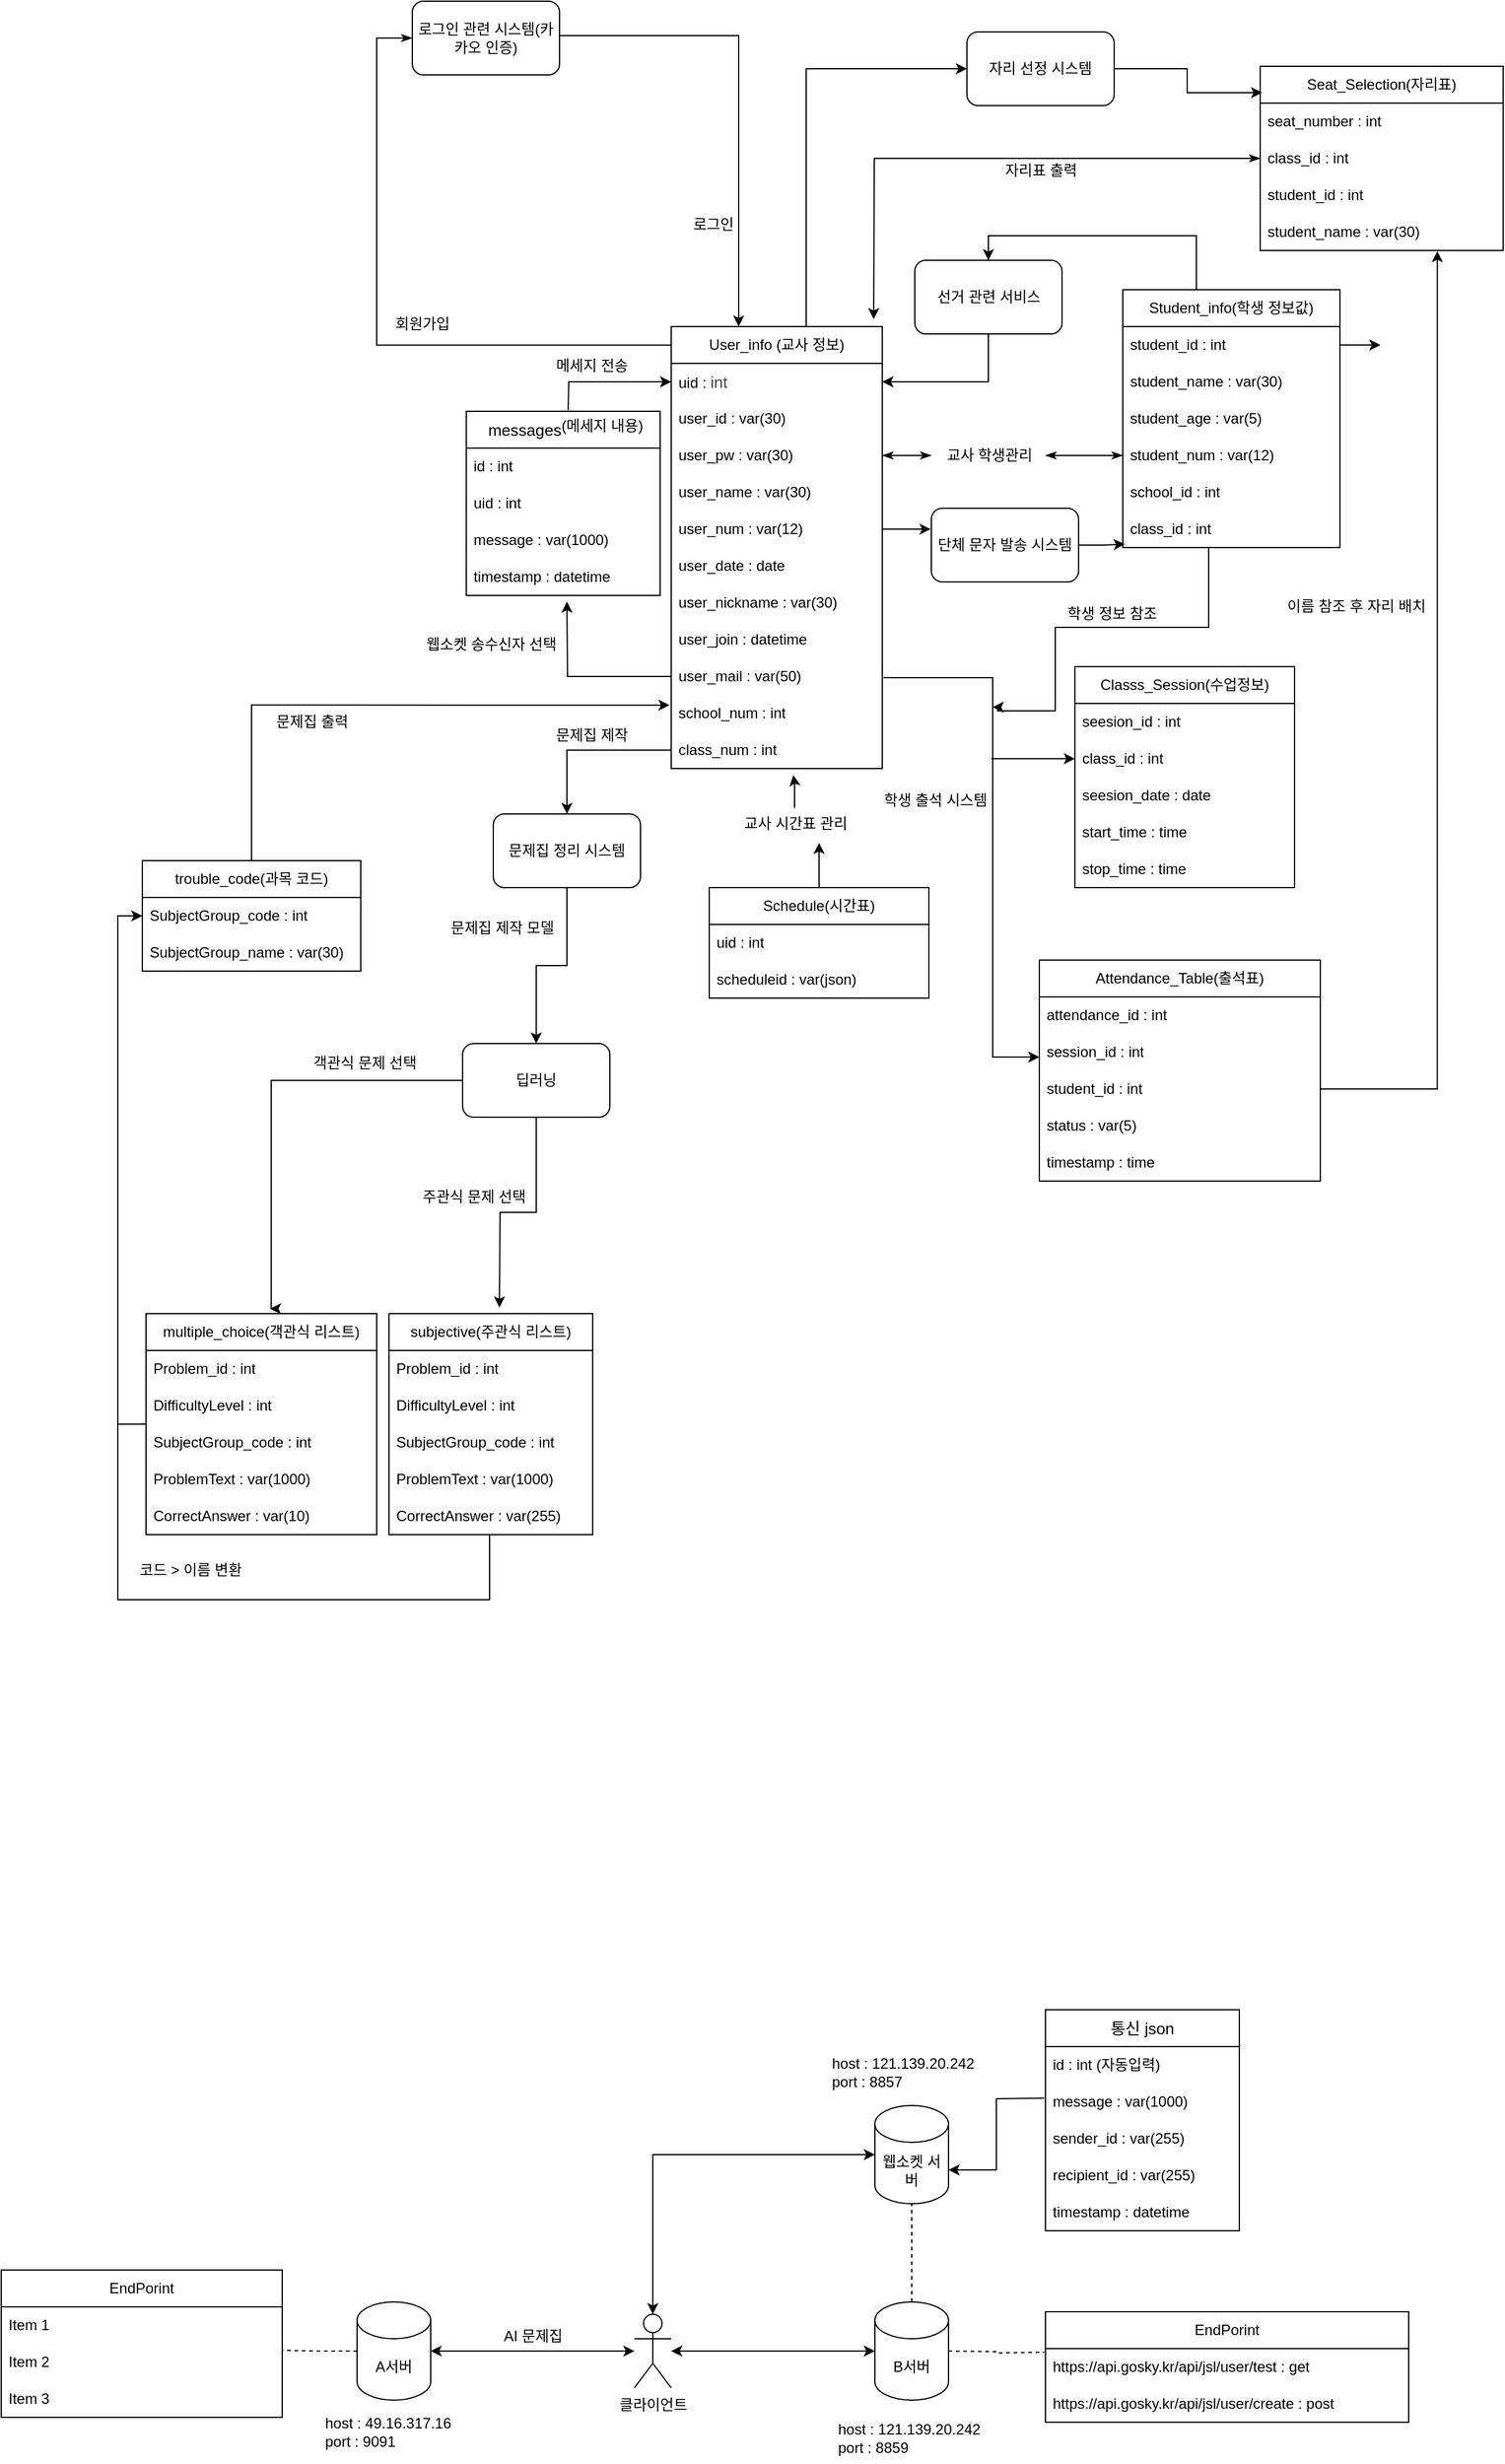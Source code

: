 <mxfile version="24.7.6">
  <diagram name="페이지-1" id="PjEZvH0chDCrzeqFpigF">
    <mxGraphModel dx="1026" dy="611" grid="0" gridSize="10" guides="1" tooltips="1" connect="1" arrows="1" fold="1" page="1" pageScale="1" pageWidth="827" pageHeight="1169" background="#FFFFFF" math="0" shadow="0">
      <root>
        <mxCell id="0" />
        <mxCell id="1" parent="0" />
        <mxCell id="_ko8CrPMo-8OS0eIp5kJ-64" style="edgeStyle=orthogonalEdgeStyle;rounded=0;orthogonalLoop=1;jettySize=auto;html=1;entryX=0;entryY=0.5;entryDx=0;entryDy=0;" parent="1" source="i8ZUq237PijFcAwi31fq-1" target="_ko8CrPMo-8OS0eIp5kJ-62" edge="1">
          <mxGeometry relative="1" as="geometry">
            <Array as="points">
              <mxPoint x="865" y="102" />
            </Array>
          </mxGeometry>
        </mxCell>
        <mxCell id="i8ZUq237PijFcAwi31fq-1" value="User_info (교사 정보)" style="swimlane;fontStyle=0;childLayout=stackLayout;horizontal=1;startSize=30;horizontalStack=0;resizeParent=1;resizeParentMax=0;resizeLast=0;collapsible=1;marginBottom=0;whiteSpace=wrap;html=1;" parent="1" vertex="1">
          <mxGeometry x="755" y="312" width="172" height="360" as="geometry" />
        </mxCell>
        <mxCell id="i8ZUq237PijFcAwi31fq-2" value="uid :&amp;nbsp;&lt;span style=&quot;color: rgb(68, 68, 68); font-family: sans-serif; font-size: 13.12px; background-color: rgb(255, 255, 255);&quot;&gt;int&lt;/span&gt;" style="text;strokeColor=none;fillColor=none;align=left;verticalAlign=middle;spacingLeft=4;spacingRight=4;overflow=hidden;points=[[0,0.5],[1,0.5]];portConstraint=eastwest;rotatable=0;whiteSpace=wrap;html=1;" parent="i8ZUq237PijFcAwi31fq-1" vertex="1">
          <mxGeometry y="30" width="172" height="30" as="geometry" />
        </mxCell>
        <mxCell id="i8ZUq237PijFcAwi31fq-3" value="user_id : var(30)" style="text;strokeColor=none;fillColor=none;align=left;verticalAlign=middle;spacingLeft=4;spacingRight=4;overflow=hidden;points=[[0,0.5],[1,0.5]];portConstraint=eastwest;rotatable=0;whiteSpace=wrap;html=1;" parent="i8ZUq237PijFcAwi31fq-1" vertex="1">
          <mxGeometry y="60" width="172" height="30" as="geometry" />
        </mxCell>
        <mxCell id="i8ZUq237PijFcAwi31fq-4" value="user_pw : var(30)" style="text;strokeColor=none;fillColor=none;align=left;verticalAlign=middle;spacingLeft=4;spacingRight=4;overflow=hidden;points=[[0,0.5],[1,0.5]];portConstraint=eastwest;rotatable=0;whiteSpace=wrap;html=1;" parent="i8ZUq237PijFcAwi31fq-1" vertex="1">
          <mxGeometry y="90" width="172" height="30" as="geometry" />
        </mxCell>
        <mxCell id="i8ZUq237PijFcAwi31fq-9" value="user_name : var(30)" style="text;strokeColor=none;fillColor=none;align=left;verticalAlign=middle;spacingLeft=4;spacingRight=4;overflow=hidden;points=[[0,0.5],[1,0.5]];portConstraint=eastwest;rotatable=0;whiteSpace=wrap;html=1;" parent="i8ZUq237PijFcAwi31fq-1" vertex="1">
          <mxGeometry y="120" width="172" height="30" as="geometry" />
        </mxCell>
        <mxCell id="_ko8CrPMo-8OS0eIp5kJ-69" style="edgeStyle=orthogonalEdgeStyle;rounded=0;orthogonalLoop=1;jettySize=auto;html=1;" parent="i8ZUq237PijFcAwi31fq-1" source="i8ZUq237PijFcAwi31fq-11" edge="1">
          <mxGeometry relative="1" as="geometry">
            <mxPoint x="211.379" y="165.0" as="targetPoint" />
          </mxGeometry>
        </mxCell>
        <mxCell id="i8ZUq237PijFcAwi31fq-11" value="user_num : var(12)" style="text;strokeColor=none;fillColor=none;align=left;verticalAlign=middle;spacingLeft=4;spacingRight=4;overflow=hidden;points=[[0,0.5],[1,0.5]];portConstraint=eastwest;rotatable=0;whiteSpace=wrap;html=1;" parent="i8ZUq237PijFcAwi31fq-1" vertex="1">
          <mxGeometry y="150" width="172" height="30" as="geometry" />
        </mxCell>
        <mxCell id="i8ZUq237PijFcAwi31fq-12" value="user_date : date" style="text;strokeColor=none;fillColor=none;align=left;verticalAlign=middle;spacingLeft=4;spacingRight=4;overflow=hidden;points=[[0,0.5],[1,0.5]];portConstraint=eastwest;rotatable=0;whiteSpace=wrap;html=1;" parent="i8ZUq237PijFcAwi31fq-1" vertex="1">
          <mxGeometry y="180" width="172" height="30" as="geometry" />
        </mxCell>
        <mxCell id="i8ZUq237PijFcAwi31fq-10" value="user_nickname : var(30)" style="text;strokeColor=none;fillColor=none;align=left;verticalAlign=middle;spacingLeft=4;spacingRight=4;overflow=hidden;points=[[0,0.5],[1,0.5]];portConstraint=eastwest;rotatable=0;whiteSpace=wrap;html=1;" parent="i8ZUq237PijFcAwi31fq-1" vertex="1">
          <mxGeometry y="210" width="172" height="30" as="geometry" />
        </mxCell>
        <mxCell id="i8ZUq237PijFcAwi31fq-7" value="user_join : datetime" style="text;strokeColor=none;fillColor=none;align=left;verticalAlign=middle;spacingLeft=4;spacingRight=4;overflow=hidden;points=[[0,0.5],[1,0.5]];portConstraint=eastwest;rotatable=0;whiteSpace=wrap;html=1;" parent="i8ZUq237PijFcAwi31fq-1" vertex="1">
          <mxGeometry y="240" width="172" height="30" as="geometry" />
        </mxCell>
        <mxCell id="i8ZUq237PijFcAwi31fq-8" value="user_mail : var(50)" style="text;strokeColor=none;fillColor=none;align=left;verticalAlign=middle;spacingLeft=4;spacingRight=4;overflow=hidden;points=[[0,0.5],[1,0.5]];portConstraint=eastwest;rotatable=0;whiteSpace=wrap;html=1;" parent="i8ZUq237PijFcAwi31fq-1" vertex="1">
          <mxGeometry y="270" width="172" height="30" as="geometry" />
        </mxCell>
        <mxCell id="i8ZUq237PijFcAwi31fq-13" value="school_num : int" style="text;strokeColor=none;fillColor=none;align=left;verticalAlign=middle;spacingLeft=4;spacingRight=4;overflow=hidden;points=[[0,0.5],[1,0.5]];portConstraint=eastwest;rotatable=0;whiteSpace=wrap;html=1;" parent="i8ZUq237PijFcAwi31fq-1" vertex="1">
          <mxGeometry y="300" width="172" height="30" as="geometry" />
        </mxCell>
        <mxCell id="i8ZUq237PijFcAwi31fq-15" value="class_num : int" style="text;strokeColor=none;fillColor=none;align=left;verticalAlign=middle;spacingLeft=4;spacingRight=4;overflow=hidden;points=[[0,0.5],[1,0.5]];portConstraint=eastwest;rotatable=0;whiteSpace=wrap;html=1;" parent="i8ZUq237PijFcAwi31fq-1" vertex="1">
          <mxGeometry y="330" width="172" height="30" as="geometry" />
        </mxCell>
        <mxCell id="_ko8CrPMo-8OS0eIp5kJ-43" style="edgeStyle=orthogonalEdgeStyle;rounded=0;orthogonalLoop=1;jettySize=auto;html=1;entryX=0.5;entryY=0;entryDx=0;entryDy=0;" parent="1" source="i8ZUq237PijFcAwi31fq-16" target="_ko8CrPMo-8OS0eIp5kJ-37" edge="1">
          <mxGeometry relative="1" as="geometry">
            <Array as="points">
              <mxPoint x="1183" y="238" />
              <mxPoint x="1014" y="238" />
            </Array>
          </mxGeometry>
        </mxCell>
        <mxCell id="i8ZUq237PijFcAwi31fq-16" value="Student_info(학생 정보값)" style="swimlane;fontStyle=0;childLayout=stackLayout;horizontal=1;startSize=30;horizontalStack=0;resizeParent=1;resizeParentMax=0;resizeLast=0;collapsible=1;marginBottom=0;whiteSpace=wrap;html=1;" parent="1" vertex="1">
          <mxGeometry x="1123" y="282" width="177" height="210" as="geometry" />
        </mxCell>
        <mxCell id="_ko8CrPMo-8OS0eIp5kJ-59" style="edgeStyle=orthogonalEdgeStyle;rounded=0;orthogonalLoop=1;jettySize=auto;html=1;" parent="i8ZUq237PijFcAwi31fq-16" source="i8ZUq237PijFcAwi31fq-17" edge="1">
          <mxGeometry relative="1" as="geometry">
            <mxPoint x="210" y="45" as="targetPoint" />
          </mxGeometry>
        </mxCell>
        <mxCell id="i8ZUq237PijFcAwi31fq-17" value="student_id : int" style="text;strokeColor=none;fillColor=none;align=left;verticalAlign=middle;spacingLeft=4;spacingRight=4;overflow=hidden;points=[[0,0.5],[1,0.5]];portConstraint=eastwest;rotatable=0;whiteSpace=wrap;html=1;" parent="i8ZUq237PijFcAwi31fq-16" vertex="1">
          <mxGeometry y="30" width="177" height="30" as="geometry" />
        </mxCell>
        <mxCell id="i8ZUq237PijFcAwi31fq-20" value="student_name : var(30)" style="text;strokeColor=none;fillColor=none;align=left;verticalAlign=middle;spacingLeft=4;spacingRight=4;overflow=hidden;points=[[0,0.5],[1,0.5]];portConstraint=eastwest;rotatable=0;whiteSpace=wrap;html=1;" parent="i8ZUq237PijFcAwi31fq-16" vertex="1">
          <mxGeometry y="60" width="177" height="30" as="geometry" />
        </mxCell>
        <mxCell id="i8ZUq237PijFcAwi31fq-22" value="student_age&amp;nbsp;: var(5)" style="text;strokeColor=none;fillColor=none;align=left;verticalAlign=middle;spacingLeft=4;spacingRight=4;overflow=hidden;points=[[0,0.5],[1,0.5]];portConstraint=eastwest;rotatable=0;whiteSpace=wrap;html=1;" parent="i8ZUq237PijFcAwi31fq-16" vertex="1">
          <mxGeometry y="90" width="177" height="30" as="geometry" />
        </mxCell>
        <mxCell id="i8ZUq237PijFcAwi31fq-21" value="student_num&amp;nbsp;: var(12)" style="text;strokeColor=none;fillColor=none;align=left;verticalAlign=middle;spacingLeft=4;spacingRight=4;overflow=hidden;points=[[0,0.5],[1,0.5]];portConstraint=eastwest;rotatable=0;whiteSpace=wrap;html=1;" parent="i8ZUq237PijFcAwi31fq-16" vertex="1">
          <mxGeometry y="120" width="177" height="30" as="geometry" />
        </mxCell>
        <mxCell id="i8ZUq237PijFcAwi31fq-18" value="school_id : int" style="text;strokeColor=none;fillColor=none;align=left;verticalAlign=middle;spacingLeft=4;spacingRight=4;overflow=hidden;points=[[0,0.5],[1,0.5]];portConstraint=eastwest;rotatable=0;whiteSpace=wrap;html=1;" parent="i8ZUq237PijFcAwi31fq-16" vertex="1">
          <mxGeometry y="150" width="177" height="30" as="geometry" />
        </mxCell>
        <mxCell id="_ko8CrPMo-8OS0eIp5kJ-36" style="edgeStyle=orthogonalEdgeStyle;rounded=0;orthogonalLoop=1;jettySize=auto;html=1;" parent="i8ZUq237PijFcAwi31fq-16" source="i8ZUq237PijFcAwi31fq-19" edge="1">
          <mxGeometry relative="1" as="geometry">
            <mxPoint x="-106" y="340" as="targetPoint" />
            <Array as="points">
              <mxPoint x="70" y="275" />
              <mxPoint x="-55" y="275" />
              <mxPoint x="-55" y="343" />
              <mxPoint x="-102" y="343" />
              <mxPoint x="-102" y="340" />
            </Array>
          </mxGeometry>
        </mxCell>
        <mxCell id="i8ZUq237PijFcAwi31fq-19" value="class_id : int" style="text;strokeColor=none;fillColor=none;align=left;verticalAlign=middle;spacingLeft=4;spacingRight=4;overflow=hidden;points=[[0,0.5],[1,0.5]];portConstraint=eastwest;rotatable=0;whiteSpace=wrap;html=1;" parent="i8ZUq237PijFcAwi31fq-16" vertex="1">
          <mxGeometry y="180" width="177" height="30" as="geometry" />
        </mxCell>
        <mxCell id="i8ZUq237PijFcAwi31fq-23" value="" style="edgeStyle=orthogonalEdgeStyle;rounded=0;orthogonalLoop=1;jettySize=auto;html=1;startArrow=classicThin;startFill=1;endArrow=classicThin;endFill=1;" parent="1" source="i8ZUq237PijFcAwi31fq-24" target="i8ZUq237PijFcAwi31fq-21" edge="1">
          <mxGeometry relative="1" as="geometry" />
        </mxCell>
        <mxCell id="i8ZUq237PijFcAwi31fq-26" value="" style="edgeStyle=orthogonalEdgeStyle;rounded=0;orthogonalLoop=1;jettySize=auto;html=1;startArrow=classicThin;startFill=1;endArrow=classicThin;endFill=1;" parent="1" source="i8ZUq237PijFcAwi31fq-4" target="i8ZUq237PijFcAwi31fq-24" edge="1">
          <mxGeometry relative="1" as="geometry">
            <mxPoint x="927" y="417" as="sourcePoint" />
            <mxPoint x="1078" y="496" as="targetPoint" />
          </mxGeometry>
        </mxCell>
        <mxCell id="i8ZUq237PijFcAwi31fq-24" value="교사 학생관리" style="text;html=1;align=center;verticalAlign=middle;resizable=0;points=[];autosize=1;strokeColor=none;fillColor=none;" parent="1" vertex="1">
          <mxGeometry x="967" y="404" width="93" height="26" as="geometry" />
        </mxCell>
        <mxCell id="_ko8CrPMo-8OS0eIp5kJ-12" style="edgeStyle=orthogonalEdgeStyle;rounded=0;orthogonalLoop=1;jettySize=auto;html=1;" parent="1" source="_ko8CrPMo-8OS0eIp5kJ-1" edge="1">
          <mxGeometry relative="1" as="geometry">
            <mxPoint x="875.5" y="732.571" as="targetPoint" />
          </mxGeometry>
        </mxCell>
        <mxCell id="_ko8CrPMo-8OS0eIp5kJ-1" value="Schedule(시간표)" style="swimlane;fontStyle=0;childLayout=stackLayout;horizontal=1;startSize=30;horizontalStack=0;resizeParent=1;resizeParentMax=0;resizeLast=0;collapsible=1;marginBottom=0;whiteSpace=wrap;html=1;" parent="1" vertex="1">
          <mxGeometry x="786" y="769" width="179" height="90" as="geometry" />
        </mxCell>
        <mxCell id="_ko8CrPMo-8OS0eIp5kJ-2" value="uid : int" style="text;strokeColor=none;fillColor=none;align=left;verticalAlign=middle;spacingLeft=4;spacingRight=4;overflow=hidden;points=[[0,0.5],[1,0.5]];portConstraint=eastwest;rotatable=0;whiteSpace=wrap;html=1;" parent="_ko8CrPMo-8OS0eIp5kJ-1" vertex="1">
          <mxGeometry y="30" width="179" height="30" as="geometry" />
        </mxCell>
        <mxCell id="_ko8CrPMo-8OS0eIp5kJ-3" value="scheduleid : var(json)" style="text;strokeColor=none;fillColor=none;align=left;verticalAlign=middle;spacingLeft=4;spacingRight=4;overflow=hidden;points=[[0,0.5],[1,0.5]];portConstraint=eastwest;rotatable=0;whiteSpace=wrap;html=1;" parent="_ko8CrPMo-8OS0eIp5kJ-1" vertex="1">
          <mxGeometry y="60" width="179" height="30" as="geometry" />
        </mxCell>
        <mxCell id="_ko8CrPMo-8OS0eIp5kJ-10" style="edgeStyle=orthogonalEdgeStyle;rounded=0;orthogonalLoop=1;jettySize=auto;html=1;" parent="1" source="_ko8CrPMo-8OS0eIp5kJ-8" edge="1">
          <mxGeometry relative="1" as="geometry">
            <mxPoint x="854.5" y="677.333" as="targetPoint" />
          </mxGeometry>
        </mxCell>
        <mxCell id="_ko8CrPMo-8OS0eIp5kJ-8" value="교사 시간표 관리" style="text;html=1;align=center;verticalAlign=middle;resizable=0;points=[];autosize=1;strokeColor=none;fillColor=none;" parent="1" vertex="1">
          <mxGeometry x="807" y="704" width="97" height="26" as="geometry" />
        </mxCell>
        <mxCell id="_ko8CrPMo-8OS0eIp5kJ-13" value="Classs_Session(수업정보)" style="swimlane;fontStyle=0;childLayout=stackLayout;horizontal=1;startSize=30;horizontalStack=0;resizeParent=1;resizeParentMax=0;resizeLast=0;collapsible=1;marginBottom=0;whiteSpace=wrap;html=1;" parent="1" vertex="1">
          <mxGeometry x="1084" y="589" width="179" height="180" as="geometry" />
        </mxCell>
        <mxCell id="_ko8CrPMo-8OS0eIp5kJ-14" value="seesion_id : int" style="text;strokeColor=none;fillColor=none;align=left;verticalAlign=middle;spacingLeft=4;spacingRight=4;overflow=hidden;points=[[0,0.5],[1,0.5]];portConstraint=eastwest;rotatable=0;whiteSpace=wrap;html=1;" parent="_ko8CrPMo-8OS0eIp5kJ-13" vertex="1">
          <mxGeometry y="30" width="179" height="30" as="geometry" />
        </mxCell>
        <mxCell id="_ko8CrPMo-8OS0eIp5kJ-33" style="edgeStyle=orthogonalEdgeStyle;rounded=0;orthogonalLoop=1;jettySize=auto;html=1;endArrow=none;endFill=0;startArrow=classic;startFill=1;" parent="_ko8CrPMo-8OS0eIp5kJ-13" source="_ko8CrPMo-8OS0eIp5kJ-15" edge="1">
          <mxGeometry relative="1" as="geometry">
            <mxPoint x="-68" y="75" as="targetPoint" />
          </mxGeometry>
        </mxCell>
        <mxCell id="_ko8CrPMo-8OS0eIp5kJ-15" value="class_id : int" style="text;strokeColor=none;fillColor=none;align=left;verticalAlign=middle;spacingLeft=4;spacingRight=4;overflow=hidden;points=[[0,0.5],[1,0.5]];portConstraint=eastwest;rotatable=0;whiteSpace=wrap;html=1;" parent="_ko8CrPMo-8OS0eIp5kJ-13" vertex="1">
          <mxGeometry y="60" width="179" height="30" as="geometry" />
        </mxCell>
        <mxCell id="_ko8CrPMo-8OS0eIp5kJ-20" value="seesion_date : date" style="text;strokeColor=none;fillColor=none;align=left;verticalAlign=middle;spacingLeft=4;spacingRight=4;overflow=hidden;points=[[0,0.5],[1,0.5]];portConstraint=eastwest;rotatable=0;whiteSpace=wrap;html=1;" parent="_ko8CrPMo-8OS0eIp5kJ-13" vertex="1">
          <mxGeometry y="90" width="179" height="30" as="geometry" />
        </mxCell>
        <mxCell id="_ko8CrPMo-8OS0eIp5kJ-25" value="start_time : time" style="text;strokeColor=none;fillColor=none;align=left;verticalAlign=middle;spacingLeft=4;spacingRight=4;overflow=hidden;points=[[0,0.5],[1,0.5]];portConstraint=eastwest;rotatable=0;whiteSpace=wrap;html=1;" parent="_ko8CrPMo-8OS0eIp5kJ-13" vertex="1">
          <mxGeometry y="120" width="179" height="30" as="geometry" />
        </mxCell>
        <mxCell id="_ko8CrPMo-8OS0eIp5kJ-24" value="stop_time : time" style="text;strokeColor=none;fillColor=none;align=left;verticalAlign=middle;spacingLeft=4;spacingRight=4;overflow=hidden;points=[[0,0.5],[1,0.5]];portConstraint=eastwest;rotatable=0;whiteSpace=wrap;html=1;" parent="_ko8CrPMo-8OS0eIp5kJ-13" vertex="1">
          <mxGeometry y="150" width="179" height="30" as="geometry" />
        </mxCell>
        <mxCell id="_ko8CrPMo-8OS0eIp5kJ-32" style="edgeStyle=orthogonalEdgeStyle;rounded=0;orthogonalLoop=1;jettySize=auto;html=1;endArrow=none;endFill=0;startArrow=classic;startFill=1;" parent="1" source="_ko8CrPMo-8OS0eIp5kJ-26" edge="1">
          <mxGeometry relative="1" as="geometry">
            <mxPoint x="928" y="598" as="targetPoint" />
            <Array as="points">
              <mxPoint x="1017" y="907" />
            </Array>
          </mxGeometry>
        </mxCell>
        <mxCell id="_ko8CrPMo-8OS0eIp5kJ-26" value="Attendance_Table(출석표)" style="swimlane;fontStyle=0;childLayout=stackLayout;horizontal=1;startSize=30;horizontalStack=0;resizeParent=1;resizeParentMax=0;resizeLast=0;collapsible=1;marginBottom=0;whiteSpace=wrap;html=1;" parent="1" vertex="1">
          <mxGeometry x="1055" y="828" width="229" height="180" as="geometry" />
        </mxCell>
        <mxCell id="_ko8CrPMo-8OS0eIp5kJ-27" value="attendance_id : int" style="text;strokeColor=none;fillColor=none;align=left;verticalAlign=middle;spacingLeft=4;spacingRight=4;overflow=hidden;points=[[0,0.5],[1,0.5]];portConstraint=eastwest;rotatable=0;whiteSpace=wrap;html=1;" parent="_ko8CrPMo-8OS0eIp5kJ-26" vertex="1">
          <mxGeometry y="30" width="229" height="30" as="geometry" />
        </mxCell>
        <mxCell id="_ko8CrPMo-8OS0eIp5kJ-28" value="session_id : int" style="text;strokeColor=none;fillColor=none;align=left;verticalAlign=middle;spacingLeft=4;spacingRight=4;overflow=hidden;points=[[0,0.5],[1,0.5]];portConstraint=eastwest;rotatable=0;whiteSpace=wrap;html=1;" parent="_ko8CrPMo-8OS0eIp5kJ-26" vertex="1">
          <mxGeometry y="60" width="229" height="30" as="geometry" />
        </mxCell>
        <mxCell id="_ko8CrPMo-8OS0eIp5kJ-29" value="student_id : int" style="text;strokeColor=none;fillColor=none;align=left;verticalAlign=middle;spacingLeft=4;spacingRight=4;overflow=hidden;points=[[0,0.5],[1,0.5]];portConstraint=eastwest;rotatable=0;whiteSpace=wrap;html=1;" parent="_ko8CrPMo-8OS0eIp5kJ-26" vertex="1">
          <mxGeometry y="90" width="229" height="30" as="geometry" />
        </mxCell>
        <mxCell id="_ko8CrPMo-8OS0eIp5kJ-30" value="status : var(5)" style="text;strokeColor=none;fillColor=none;align=left;verticalAlign=middle;spacingLeft=4;spacingRight=4;overflow=hidden;points=[[0,0.5],[1,0.5]];portConstraint=eastwest;rotatable=0;whiteSpace=wrap;html=1;" parent="_ko8CrPMo-8OS0eIp5kJ-26" vertex="1">
          <mxGeometry y="120" width="229" height="30" as="geometry" />
        </mxCell>
        <mxCell id="_ko8CrPMo-8OS0eIp5kJ-31" value="timestamp : time" style="text;strokeColor=none;fillColor=none;align=left;verticalAlign=middle;spacingLeft=4;spacingRight=4;overflow=hidden;points=[[0,0.5],[1,0.5]];portConstraint=eastwest;rotatable=0;whiteSpace=wrap;html=1;" parent="_ko8CrPMo-8OS0eIp5kJ-26" vertex="1">
          <mxGeometry y="150" width="229" height="30" as="geometry" />
        </mxCell>
        <mxCell id="_ko8CrPMo-8OS0eIp5kJ-35" value="학생 출석 시스템" style="text;html=1;align=center;verticalAlign=middle;resizable=0;points=[];autosize=1;strokeColor=none;fillColor=none;" parent="1" vertex="1">
          <mxGeometry x="921" y="685" width="97" height="26" as="geometry" />
        </mxCell>
        <mxCell id="_ko8CrPMo-8OS0eIp5kJ-46" style="edgeStyle=orthogonalEdgeStyle;rounded=0;orthogonalLoop=1;jettySize=auto;html=1;" parent="1" source="_ko8CrPMo-8OS0eIp5kJ-37" target="i8ZUq237PijFcAwi31fq-2" edge="1">
          <mxGeometry relative="1" as="geometry" />
        </mxCell>
        <mxCell id="_ko8CrPMo-8OS0eIp5kJ-37" value="선거 관련 서비스" style="rounded=1;whiteSpace=wrap;html=1;" parent="1" vertex="1">
          <mxGeometry x="953.5" y="258" width="120" height="60" as="geometry" />
        </mxCell>
        <mxCell id="_ko8CrPMo-8OS0eIp5kJ-45" style="edgeStyle=orthogonalEdgeStyle;rounded=0;orthogonalLoop=1;jettySize=auto;html=1;" parent="1" source="_ko8CrPMo-8OS0eIp5kJ-44" target="i8ZUq237PijFcAwi31fq-1" edge="1">
          <mxGeometry relative="1" as="geometry">
            <Array as="points">
              <mxPoint x="810" y="75" />
            </Array>
          </mxGeometry>
        </mxCell>
        <mxCell id="_ko8CrPMo-8OS0eIp5kJ-44" value="로그인 관련 시스템(카카오 인증)" style="rounded=1;whiteSpace=wrap;html=1;" parent="1" vertex="1">
          <mxGeometry x="544" y="47" width="120" height="60" as="geometry" />
        </mxCell>
        <mxCell id="_ko8CrPMo-8OS0eIp5kJ-60" style="edgeStyle=orthogonalEdgeStyle;rounded=0;orthogonalLoop=1;jettySize=auto;html=1;startArrow=classicThin;startFill=1;" parent="1" source="_ko8CrPMo-8OS0eIp5kJ-48" edge="1">
          <mxGeometry relative="1" as="geometry">
            <mxPoint x="920" y="306" as="targetPoint" />
          </mxGeometry>
        </mxCell>
        <mxCell id="_ko8CrPMo-8OS0eIp5kJ-48" value="Seat_Selection(자리표)" style="swimlane;fontStyle=0;childLayout=stackLayout;horizontal=1;startSize=30;horizontalStack=0;resizeParent=1;resizeParentMax=0;resizeLast=0;collapsible=1;marginBottom=0;whiteSpace=wrap;html=1;" parent="1" vertex="1">
          <mxGeometry x="1235" y="100" width="198" height="150" as="geometry" />
        </mxCell>
        <mxCell id="_ko8CrPMo-8OS0eIp5kJ-57" value="seat_number : int" style="text;strokeColor=none;fillColor=none;align=left;verticalAlign=middle;spacingLeft=4;spacingRight=4;overflow=hidden;points=[[0,0.5],[1,0.5]];portConstraint=eastwest;rotatable=0;whiteSpace=wrap;html=1;" parent="_ko8CrPMo-8OS0eIp5kJ-48" vertex="1">
          <mxGeometry y="30" width="198" height="30" as="geometry" />
        </mxCell>
        <mxCell id="_ko8CrPMo-8OS0eIp5kJ-50" value="class_id : int" style="text;strokeColor=none;fillColor=none;align=left;verticalAlign=middle;spacingLeft=4;spacingRight=4;overflow=hidden;points=[[0,0.5],[1,0.5]];portConstraint=eastwest;rotatable=0;whiteSpace=wrap;html=1;" parent="_ko8CrPMo-8OS0eIp5kJ-48" vertex="1">
          <mxGeometry y="60" width="198" height="30" as="geometry" />
        </mxCell>
        <mxCell id="_ko8CrPMo-8OS0eIp5kJ-51" value="student_id : int" style="text;strokeColor=none;fillColor=none;align=left;verticalAlign=middle;spacingLeft=4;spacingRight=4;overflow=hidden;points=[[0,0.5],[1,0.5]];portConstraint=eastwest;rotatable=0;whiteSpace=wrap;html=1;" parent="_ko8CrPMo-8OS0eIp5kJ-48" vertex="1">
          <mxGeometry y="90" width="198" height="30" as="geometry" />
        </mxCell>
        <mxCell id="_ko8CrPMo-8OS0eIp5kJ-54" value="student_name : var(30)" style="text;strokeColor=none;fillColor=none;align=left;verticalAlign=middle;spacingLeft=4;spacingRight=4;overflow=hidden;points=[[0,0.5],[1,0.5]];portConstraint=eastwest;rotatable=0;whiteSpace=wrap;html=1;" parent="_ko8CrPMo-8OS0eIp5kJ-48" vertex="1">
          <mxGeometry y="120" width="198" height="30" as="geometry" />
        </mxCell>
        <mxCell id="_ko8CrPMo-8OS0eIp5kJ-58" style="edgeStyle=orthogonalEdgeStyle;rounded=0;orthogonalLoop=1;jettySize=auto;html=1;entryX=0.729;entryY=1.019;entryDx=0;entryDy=0;entryPerimeter=0;" parent="1" source="_ko8CrPMo-8OS0eIp5kJ-29" target="_ko8CrPMo-8OS0eIp5kJ-54" edge="1">
          <mxGeometry relative="1" as="geometry" />
        </mxCell>
        <mxCell id="_ko8CrPMo-8OS0eIp5kJ-62" value="자리 선정 시스템" style="rounded=1;whiteSpace=wrap;html=1;" parent="1" vertex="1">
          <mxGeometry x="996" y="72" width="120" height="60" as="geometry" />
        </mxCell>
        <mxCell id="_ko8CrPMo-8OS0eIp5kJ-63" style="edgeStyle=orthogonalEdgeStyle;rounded=0;orthogonalLoop=1;jettySize=auto;html=1;entryX=0.008;entryY=0.143;entryDx=0;entryDy=0;entryPerimeter=0;" parent="1" source="_ko8CrPMo-8OS0eIp5kJ-62" target="_ko8CrPMo-8OS0eIp5kJ-48" edge="1">
          <mxGeometry relative="1" as="geometry" />
        </mxCell>
        <mxCell id="_ko8CrPMo-8OS0eIp5kJ-67" style="edgeStyle=orthogonalEdgeStyle;rounded=0;orthogonalLoop=1;jettySize=auto;html=1;entryX=0;entryY=0.5;entryDx=0;entryDy=0;" parent="1" target="i8ZUq237PijFcAwi31fq-2" edge="1">
          <mxGeometry relative="1" as="geometry">
            <mxPoint x="671" y="380" as="sourcePoint" />
          </mxGeometry>
        </mxCell>
        <mxCell id="_ko8CrPMo-8OS0eIp5kJ-66" style="edgeStyle=orthogonalEdgeStyle;rounded=0;orthogonalLoop=1;jettySize=auto;html=1;" parent="1" source="i8ZUq237PijFcAwi31fq-8" edge="1">
          <mxGeometry relative="1" as="geometry">
            <mxPoint x="670" y="536" as="targetPoint" />
          </mxGeometry>
        </mxCell>
        <mxCell id="_ko8CrPMo-8OS0eIp5kJ-68" value="단체 문자 발송 시스템" style="rounded=1;whiteSpace=wrap;html=1;" parent="1" vertex="1">
          <mxGeometry x="967" y="460" width="120" height="60" as="geometry" />
        </mxCell>
        <mxCell id="_ko8CrPMo-8OS0eIp5kJ-70" style="edgeStyle=orthogonalEdgeStyle;rounded=0;orthogonalLoop=1;jettySize=auto;html=1;entryX=0.009;entryY=0.905;entryDx=0;entryDy=0;entryPerimeter=0;" parent="1" source="_ko8CrPMo-8OS0eIp5kJ-68" target="i8ZUq237PijFcAwi31fq-19" edge="1">
          <mxGeometry relative="1" as="geometry" />
        </mxCell>
        <mxCell id="_ko8CrPMo-8OS0eIp5kJ-74" value="" style="edgeStyle=orthogonalEdgeStyle;rounded=0;orthogonalLoop=1;jettySize=auto;html=1;" parent="1" source="_ko8CrPMo-8OS0eIp5kJ-71" target="_ko8CrPMo-8OS0eIp5kJ-72" edge="1">
          <mxGeometry relative="1" as="geometry" />
        </mxCell>
        <mxCell id="_ko8CrPMo-8OS0eIp5kJ-71" value="문제집 정리 시스템" style="rounded=1;whiteSpace=wrap;html=1;" parent="1" vertex="1">
          <mxGeometry x="610" y="709" width="120" height="60" as="geometry" />
        </mxCell>
        <mxCell id="n-9iCVL_7qK36TJ3RSNY-30" style="edgeStyle=orthogonalEdgeStyle;rounded=0;orthogonalLoop=1;jettySize=auto;html=1;exitX=0;exitY=0.5;exitDx=0;exitDy=0;" parent="1" source="_ko8CrPMo-8OS0eIp5kJ-72" edge="1">
          <mxGeometry relative="1" as="geometry">
            <mxPoint x="428" y="1112" as="targetPoint" />
            <mxPoint x="614" y="926" as="sourcePoint" />
            <Array as="points">
              <mxPoint x="429" y="926" />
            </Array>
          </mxGeometry>
        </mxCell>
        <mxCell id="n-9iCVL_7qK36TJ3RSNY-31" style="edgeStyle=orthogonalEdgeStyle;rounded=0;orthogonalLoop=1;jettySize=auto;html=1;" parent="1" source="_ko8CrPMo-8OS0eIp5kJ-72" edge="1">
          <mxGeometry relative="1" as="geometry">
            <mxPoint x="615" y="1111" as="targetPoint" />
          </mxGeometry>
        </mxCell>
        <mxCell id="_ko8CrPMo-8OS0eIp5kJ-72" value="딥러닝" style="rounded=1;whiteSpace=wrap;html=1;" parent="1" vertex="1">
          <mxGeometry x="585" y="896" width="120" height="60" as="geometry" />
        </mxCell>
        <mxCell id="_ko8CrPMo-8OS0eIp5kJ-73" style="edgeStyle=orthogonalEdgeStyle;rounded=0;orthogonalLoop=1;jettySize=auto;html=1;entryX=0.5;entryY=0;entryDx=0;entryDy=0;" parent="1" source="i8ZUq237PijFcAwi31fq-15" target="_ko8CrPMo-8OS0eIp5kJ-71" edge="1">
          <mxGeometry relative="1" as="geometry" />
        </mxCell>
        <mxCell id="aPN2ez1sWGRxxhl1O6bl-1" value="&lt;a style=&quot;text-decoration-line: none; color: rgb(0, 0, 0); cursor: pointer; outline: none; line-height: 1.5em; height: 1.5em; padding-left: 0.3em; position: relative; z-index: 100; vertical-align: sub; font-family: sans-serif; font-size: 13.12px; text-align: left; text-wrap: nowrap;&quot; title=&quot;보기&quot; href=&quot;https://mysql.comon.kr/sql.php?server=1&amp;amp;db=Jaeseok_Lee&amp;amp;table=messages&amp;amp;pos=0&quot; class=&quot;hover_show_full&quot;&gt;messages&lt;/a&gt;(메세지 내용)" style="swimlane;fontStyle=0;childLayout=stackLayout;horizontal=1;startSize=30;horizontalStack=0;resizeParent=1;resizeParentMax=0;resizeLast=0;collapsible=1;marginBottom=0;whiteSpace=wrap;html=1;" parent="1" vertex="1">
          <mxGeometry x="588" y="381" width="158" height="150" as="geometry" />
        </mxCell>
        <mxCell id="aPN2ez1sWGRxxhl1O6bl-2" value="id : int" style="text;strokeColor=none;fillColor=none;align=left;verticalAlign=middle;spacingLeft=4;spacingRight=4;overflow=hidden;points=[[0,0.5],[1,0.5]];portConstraint=eastwest;rotatable=0;whiteSpace=wrap;html=1;" parent="aPN2ez1sWGRxxhl1O6bl-1" vertex="1">
          <mxGeometry y="30" width="158" height="30" as="geometry" />
        </mxCell>
        <mxCell id="aPN2ez1sWGRxxhl1O6bl-3" value="&lt;font style=&quot;font-size: 12px;&quot;&gt;uid : int&lt;/font&gt;" style="text;strokeColor=none;fillColor=none;align=left;verticalAlign=middle;spacingLeft=4;spacingRight=4;overflow=hidden;points=[[0,0.5],[1,0.5]];portConstraint=eastwest;rotatable=0;whiteSpace=wrap;html=1;" parent="aPN2ez1sWGRxxhl1O6bl-1" vertex="1">
          <mxGeometry y="60" width="158" height="30" as="geometry" />
        </mxCell>
        <mxCell id="aPN2ez1sWGRxxhl1O6bl-4" value="&lt;span style=&quot;font-family: sans-serif; text-wrap: nowrap; background-color: rgb(255, 255, 255);&quot;&gt;&lt;font style=&quot;font-size: 12px;&quot;&gt;message : var(1000)&lt;/font&gt;&lt;/span&gt;" style="text;strokeColor=none;fillColor=none;align=left;verticalAlign=middle;spacingLeft=4;spacingRight=4;overflow=hidden;points=[[0,0.5],[1,0.5]];portConstraint=eastwest;rotatable=0;whiteSpace=wrap;html=1;" parent="aPN2ez1sWGRxxhl1O6bl-1" vertex="1">
          <mxGeometry y="90" width="158" height="30" as="geometry" />
        </mxCell>
        <mxCell id="aPN2ez1sWGRxxhl1O6bl-5" value="&lt;font size=&quot;1&quot; face=&quot;sans-serif&quot;&gt;&lt;span style=&quot;text-wrap: nowrap;&quot;&gt;&lt;span style=&quot;font-size: 12px;&quot;&gt;timestamp : datetime&lt;/span&gt;&lt;/span&gt;&lt;/font&gt;" style="text;strokeColor=none;fillColor=none;align=left;verticalAlign=middle;spacingLeft=4;spacingRight=4;overflow=hidden;points=[[0,0.5],[1,0.5]];portConstraint=eastwest;rotatable=0;whiteSpace=wrap;html=1;" parent="aPN2ez1sWGRxxhl1O6bl-1" vertex="1">
          <mxGeometry y="120" width="158" height="30" as="geometry" />
        </mxCell>
        <mxCell id="n-9iCVL_7qK36TJ3RSNY-37" style="edgeStyle=orthogonalEdgeStyle;rounded=0;orthogonalLoop=1;jettySize=auto;html=1;endArrow=none;endFill=0;" parent="1" source="n-9iCVL_7qK36TJ3RSNY-6" edge="1">
          <mxGeometry relative="1" as="geometry">
            <mxPoint x="304" y="1206" as="targetPoint" />
            <Array as="points">
              <mxPoint x="607" y="1349" />
              <mxPoint x="304" y="1349" />
            </Array>
          </mxGeometry>
        </mxCell>
        <mxCell id="n-9iCVL_7qK36TJ3RSNY-6" value="subjective(주관식 리스트)" style="swimlane;fontStyle=0;childLayout=stackLayout;horizontal=1;startSize=30;horizontalStack=0;resizeParent=1;resizeParentMax=0;resizeLast=0;collapsible=1;marginBottom=0;whiteSpace=wrap;html=1;" parent="1" vertex="1">
          <mxGeometry x="525" y="1116" width="166" height="180" as="geometry" />
        </mxCell>
        <mxCell id="n-9iCVL_7qK36TJ3RSNY-7" value="Problem_id : int" style="text;strokeColor=none;fillColor=none;align=left;verticalAlign=middle;spacingLeft=4;spacingRight=4;overflow=hidden;points=[[0,0.5],[1,0.5]];portConstraint=eastwest;rotatable=0;whiteSpace=wrap;html=1;" parent="n-9iCVL_7qK36TJ3RSNY-6" vertex="1">
          <mxGeometry y="30" width="166" height="30" as="geometry" />
        </mxCell>
        <mxCell id="n-9iCVL_7qK36TJ3RSNY-8" value="DifficultyLevel : int" style="text;strokeColor=none;fillColor=none;align=left;verticalAlign=middle;spacingLeft=4;spacingRight=4;overflow=hidden;points=[[0,0.5],[1,0.5]];portConstraint=eastwest;rotatable=0;whiteSpace=wrap;html=1;" parent="n-9iCVL_7qK36TJ3RSNY-6" vertex="1">
          <mxGeometry y="60" width="166" height="30" as="geometry" />
        </mxCell>
        <mxCell id="n-9iCVL_7qK36TJ3RSNY-9" value="SubjectGroup_code : int" style="text;strokeColor=none;fillColor=none;align=left;verticalAlign=middle;spacingLeft=4;spacingRight=4;overflow=hidden;points=[[0,0.5],[1,0.5]];portConstraint=eastwest;rotatable=0;whiteSpace=wrap;html=1;" parent="n-9iCVL_7qK36TJ3RSNY-6" vertex="1">
          <mxGeometry y="90" width="166" height="30" as="geometry" />
        </mxCell>
        <mxCell id="n-9iCVL_7qK36TJ3RSNY-10" value="ProblemText : var(1000)" style="text;strokeColor=none;fillColor=none;align=left;verticalAlign=middle;spacingLeft=4;spacingRight=4;overflow=hidden;points=[[0,0.5],[1,0.5]];portConstraint=eastwest;rotatable=0;whiteSpace=wrap;html=1;" parent="n-9iCVL_7qK36TJ3RSNY-6" vertex="1">
          <mxGeometry y="120" width="166" height="30" as="geometry" />
        </mxCell>
        <mxCell id="n-9iCVL_7qK36TJ3RSNY-18" value="CorrectAnswer : var(255)" style="text;strokeColor=none;fillColor=none;align=left;verticalAlign=middle;spacingLeft=4;spacingRight=4;overflow=hidden;points=[[0,0.5],[1,0.5]];portConstraint=eastwest;rotatable=0;whiteSpace=wrap;html=1;" parent="n-9iCVL_7qK36TJ3RSNY-6" vertex="1">
          <mxGeometry y="150" width="166" height="30" as="geometry" />
        </mxCell>
        <mxCell id="n-9iCVL_7qK36TJ3RSNY-32" style="edgeStyle=orthogonalEdgeStyle;rounded=0;orthogonalLoop=1;jettySize=auto;html=1;entryX=0;entryY=0.5;entryDx=0;entryDy=0;" parent="1" source="n-9iCVL_7qK36TJ3RSNY-19" target="n-9iCVL_7qK36TJ3RSNY-27" edge="1">
          <mxGeometry relative="1" as="geometry">
            <Array as="points">
              <mxPoint x="304" y="1206" />
              <mxPoint x="304" y="792" />
            </Array>
          </mxGeometry>
        </mxCell>
        <mxCell id="n-9iCVL_7qK36TJ3RSNY-19" value="multiple_choice(객관식 리스트)" style="swimlane;fontStyle=0;childLayout=stackLayout;horizontal=1;startSize=30;horizontalStack=0;resizeParent=1;resizeParentMax=0;resizeLast=0;collapsible=1;marginBottom=0;whiteSpace=wrap;html=1;" parent="1" vertex="1">
          <mxGeometry x="327" y="1116" width="188" height="180" as="geometry" />
        </mxCell>
        <mxCell id="n-9iCVL_7qK36TJ3RSNY-20" value="Problem_id : int" style="text;strokeColor=none;fillColor=none;align=left;verticalAlign=middle;spacingLeft=4;spacingRight=4;overflow=hidden;points=[[0,0.5],[1,0.5]];portConstraint=eastwest;rotatable=0;whiteSpace=wrap;html=1;" parent="n-9iCVL_7qK36TJ3RSNY-19" vertex="1">
          <mxGeometry y="30" width="188" height="30" as="geometry" />
        </mxCell>
        <mxCell id="n-9iCVL_7qK36TJ3RSNY-21" value="DifficultyLevel : int" style="text;strokeColor=none;fillColor=none;align=left;verticalAlign=middle;spacingLeft=4;spacingRight=4;overflow=hidden;points=[[0,0.5],[1,0.5]];portConstraint=eastwest;rotatable=0;whiteSpace=wrap;html=1;" parent="n-9iCVL_7qK36TJ3RSNY-19" vertex="1">
          <mxGeometry y="60" width="188" height="30" as="geometry" />
        </mxCell>
        <mxCell id="n-9iCVL_7qK36TJ3RSNY-22" value="SubjectGroup_code : int" style="text;strokeColor=none;fillColor=none;align=left;verticalAlign=middle;spacingLeft=4;spacingRight=4;overflow=hidden;points=[[0,0.5],[1,0.5]];portConstraint=eastwest;rotatable=0;whiteSpace=wrap;html=1;" parent="n-9iCVL_7qK36TJ3RSNY-19" vertex="1">
          <mxGeometry y="90" width="188" height="30" as="geometry" />
        </mxCell>
        <mxCell id="n-9iCVL_7qK36TJ3RSNY-23" value="ProblemText : var(1000)" style="text;strokeColor=none;fillColor=none;align=left;verticalAlign=middle;spacingLeft=4;spacingRight=4;overflow=hidden;points=[[0,0.5],[1,0.5]];portConstraint=eastwest;rotatable=0;whiteSpace=wrap;html=1;" parent="n-9iCVL_7qK36TJ3RSNY-19" vertex="1">
          <mxGeometry y="120" width="188" height="30" as="geometry" />
        </mxCell>
        <mxCell id="n-9iCVL_7qK36TJ3RSNY-25" value="CorrectAnswer : var(10)" style="text;strokeColor=none;fillColor=none;align=left;verticalAlign=middle;spacingLeft=4;spacingRight=4;overflow=hidden;points=[[0,0.5],[1,0.5]];portConstraint=eastwest;rotatable=0;whiteSpace=wrap;html=1;" parent="n-9iCVL_7qK36TJ3RSNY-19" vertex="1">
          <mxGeometry y="150" width="188" height="30" as="geometry" />
        </mxCell>
        <mxCell id="n-9iCVL_7qK36TJ3RSNY-26" value="trouble_code(과목 코드)" style="swimlane;fontStyle=0;childLayout=stackLayout;horizontal=1;startSize=30;horizontalStack=0;resizeParent=1;resizeParentMax=0;resizeLast=0;collapsible=1;marginBottom=0;whiteSpace=wrap;html=1;" parent="1" vertex="1">
          <mxGeometry x="324" y="747" width="178" height="90" as="geometry" />
        </mxCell>
        <mxCell id="n-9iCVL_7qK36TJ3RSNY-27" value="SubjectGroup_code : int" style="text;strokeColor=none;fillColor=none;align=left;verticalAlign=middle;spacingLeft=4;spacingRight=4;overflow=hidden;points=[[0,0.5],[1,0.5]];portConstraint=eastwest;rotatable=0;whiteSpace=wrap;html=1;" parent="n-9iCVL_7qK36TJ3RSNY-26" vertex="1">
          <mxGeometry y="30" width="178" height="30" as="geometry" />
        </mxCell>
        <mxCell id="n-9iCVL_7qK36TJ3RSNY-28" value="SubjectGroup_name : var(30)" style="text;strokeColor=none;fillColor=none;align=left;verticalAlign=middle;spacingLeft=4;spacingRight=4;overflow=hidden;points=[[0,0.5],[1,0.5]];portConstraint=eastwest;rotatable=0;whiteSpace=wrap;html=1;" parent="n-9iCVL_7qK36TJ3RSNY-26" vertex="1">
          <mxGeometry y="60" width="178" height="30" as="geometry" />
        </mxCell>
        <mxCell id="n-9iCVL_7qK36TJ3RSNY-38" value="코드 &amp;gt; 이름 변환" style="text;html=1;align=center;verticalAlign=middle;resizable=0;points=[];autosize=1;strokeColor=none;fillColor=none;" parent="1" vertex="1">
          <mxGeometry x="309" y="1312" width="107" height="26" as="geometry" />
        </mxCell>
        <mxCell id="n-9iCVL_7qK36TJ3RSNY-41" value="객관식 문제 선택" style="text;html=1;align=center;verticalAlign=middle;resizable=0;points=[];autosize=1;strokeColor=none;fillColor=none;" parent="1" vertex="1">
          <mxGeometry x="450" y="899" width="109" height="26" as="geometry" />
        </mxCell>
        <mxCell id="n-9iCVL_7qK36TJ3RSNY-42" value="주관식 문제 선택" style="text;html=1;align=center;verticalAlign=middle;resizable=0;points=[];autosize=1;strokeColor=none;fillColor=none;" parent="1" vertex="1">
          <mxGeometry x="539" y="1008" width="109" height="26" as="geometry" />
        </mxCell>
        <mxCell id="n-9iCVL_7qK36TJ3RSNY-43" value="문제집 제작 모델" style="text;html=1;align=center;verticalAlign=middle;resizable=0;points=[];autosize=1;strokeColor=none;fillColor=none;" parent="1" vertex="1">
          <mxGeometry x="562" y="789" width="109" height="26" as="geometry" />
        </mxCell>
        <mxCell id="n-9iCVL_7qK36TJ3RSNY-44" value="문제집 제작" style="text;html=1;align=center;verticalAlign=middle;resizable=0;points=[];autosize=1;strokeColor=none;fillColor=none;" parent="1" vertex="1">
          <mxGeometry x="649" y="632" width="81" height="26" as="geometry" />
        </mxCell>
        <mxCell id="n-9iCVL_7qK36TJ3RSNY-45" value="웹소켓 송수신자 선택" style="text;html=1;align=center;verticalAlign=middle;resizable=0;points=[];autosize=1;strokeColor=none;fillColor=none;" parent="1" vertex="1">
          <mxGeometry x="541" y="558" width="133" height="26" as="geometry" />
        </mxCell>
        <mxCell id="n-9iCVL_7qK36TJ3RSNY-46" value="메세지 전송" style="text;html=1;align=center;verticalAlign=middle;resizable=0;points=[];autosize=1;strokeColor=none;fillColor=none;" parent="1" vertex="1">
          <mxGeometry x="649" y="331" width="81" height="26" as="geometry" />
        </mxCell>
        <mxCell id="n-9iCVL_7qK36TJ3RSNY-47" value="로그인" style="text;html=1;align=center;verticalAlign=middle;resizable=0;points=[];autosize=1;strokeColor=none;fillColor=none;" parent="1" vertex="1">
          <mxGeometry x="762" y="216" width="54" height="26" as="geometry" />
        </mxCell>
        <mxCell id="n-9iCVL_7qK36TJ3RSNY-48" style="edgeStyle=orthogonalEdgeStyle;rounded=0;orthogonalLoop=1;jettySize=auto;html=1;entryX=0;entryY=0.042;entryDx=0;entryDy=0;entryPerimeter=0;endArrow=none;endFill=0;startArrow=classicThin;startFill=1;" parent="1" source="_ko8CrPMo-8OS0eIp5kJ-44" target="i8ZUq237PijFcAwi31fq-1" edge="1">
          <mxGeometry relative="1" as="geometry">
            <Array as="points">
              <mxPoint x="515" y="77" />
              <mxPoint x="515" y="327" />
            </Array>
          </mxGeometry>
        </mxCell>
        <mxCell id="n-9iCVL_7qK36TJ3RSNY-49" value="회원가입" style="text;html=1;align=center;verticalAlign=middle;resizable=0;points=[];autosize=1;strokeColor=none;fillColor=none;" parent="1" vertex="1">
          <mxGeometry x="519" y="297" width="66" height="26" as="geometry" />
        </mxCell>
        <mxCell id="n-9iCVL_7qK36TJ3RSNY-51" style="edgeStyle=orthogonalEdgeStyle;rounded=0;orthogonalLoop=1;jettySize=auto;html=1;entryX=-0.008;entryY=0.278;entryDx=0;entryDy=0;entryPerimeter=0;" parent="1" source="n-9iCVL_7qK36TJ3RSNY-26" target="i8ZUq237PijFcAwi31fq-13" edge="1">
          <mxGeometry relative="1" as="geometry" />
        </mxCell>
        <mxCell id="n-9iCVL_7qK36TJ3RSNY-52" value="문제집 출력" style="text;html=1;align=center;verticalAlign=middle;resizable=0;points=[];autosize=1;strokeColor=none;fillColor=none;" parent="1" vertex="1">
          <mxGeometry x="421" y="621" width="81" height="26" as="geometry" />
        </mxCell>
        <mxCell id="n-9iCVL_7qK36TJ3RSNY-53" value="학생 정보 참조" style="text;html=1;align=center;verticalAlign=middle;resizable=0;points=[];autosize=1;strokeColor=none;fillColor=none;" parent="1" vertex="1">
          <mxGeometry x="1065" y="533" width="97" height="26" as="geometry" />
        </mxCell>
        <mxCell id="n-9iCVL_7qK36TJ3RSNY-54" value="자리표 출력" style="text;html=1;align=center;verticalAlign=middle;resizable=0;points=[];autosize=1;strokeColor=none;fillColor=none;" parent="1" vertex="1">
          <mxGeometry x="1015.5" y="172" width="81" height="26" as="geometry" />
        </mxCell>
        <mxCell id="n-9iCVL_7qK36TJ3RSNY-55" value="이름 참조 후 자리 배치" style="text;html=1;align=center;verticalAlign=middle;resizable=0;points=[];autosize=1;strokeColor=none;fillColor=none;" parent="1" vertex="1">
          <mxGeometry x="1243" y="527" width="139" height="26" as="geometry" />
        </mxCell>
        <mxCell id="gyUNHiNfrhNprMqFqHRp-1" value="클라이언트&lt;div&gt;&lt;br&gt;&lt;/div&gt;" style="shape=umlActor;verticalLabelPosition=bottom;verticalAlign=top;html=1;outlineConnect=0;" vertex="1" parent="1">
          <mxGeometry x="725" y="1931" width="30" height="60" as="geometry" />
        </mxCell>
        <mxCell id="gyUNHiNfrhNprMqFqHRp-5" style="edgeStyle=orthogonalEdgeStyle;rounded=0;orthogonalLoop=1;jettySize=auto;html=1;startArrow=classic;startFill=1;" edge="1" parent="1" source="gyUNHiNfrhNprMqFqHRp-2" target="gyUNHiNfrhNprMqFqHRp-1">
          <mxGeometry relative="1" as="geometry" />
        </mxCell>
        <mxCell id="gyUNHiNfrhNprMqFqHRp-2" value="A서버" style="shape=cylinder3;whiteSpace=wrap;html=1;boundedLbl=1;backgroundOutline=1;size=15;" vertex="1" parent="1">
          <mxGeometry x="499" y="1921" width="60" height="80" as="geometry" />
        </mxCell>
        <mxCell id="gyUNHiNfrhNprMqFqHRp-6" style="edgeStyle=orthogonalEdgeStyle;rounded=0;orthogonalLoop=1;jettySize=auto;html=1;startArrow=classic;startFill=1;" edge="1" parent="1" source="gyUNHiNfrhNprMqFqHRp-3" target="gyUNHiNfrhNprMqFqHRp-1">
          <mxGeometry relative="1" as="geometry" />
        </mxCell>
        <mxCell id="gyUNHiNfrhNprMqFqHRp-10" value="" style="edgeStyle=orthogonalEdgeStyle;rounded=0;orthogonalLoop=1;jettySize=auto;html=1;dashed=1;endArrow=none;endFill=0;" edge="1" parent="1" source="gyUNHiNfrhNprMqFqHRp-3" target="gyUNHiNfrhNprMqFqHRp-9">
          <mxGeometry relative="1" as="geometry" />
        </mxCell>
        <mxCell id="gyUNHiNfrhNprMqFqHRp-25" value="" style="edgeStyle=orthogonalEdgeStyle;rounded=0;orthogonalLoop=1;jettySize=auto;html=1;entryX=0;entryY=0.5;entryDx=0;entryDy=0;dashed=1;endArrow=none;endFill=0;" edge="1" parent="1">
          <mxGeometry relative="1" as="geometry">
            <mxPoint x="981" y="1961" as="sourcePoint" />
            <mxPoint x="1059" y="1962" as="targetPoint" />
          </mxGeometry>
        </mxCell>
        <mxCell id="gyUNHiNfrhNprMqFqHRp-3" value="B서버" style="shape=cylinder3;whiteSpace=wrap;html=1;boundedLbl=1;backgroundOutline=1;size=15;" vertex="1" parent="1">
          <mxGeometry x="921" y="1921" width="60" height="80" as="geometry" />
        </mxCell>
        <mxCell id="gyUNHiNfrhNprMqFqHRp-7" value="host : 49.16.317.16&lt;div&gt;port : 9091&lt;/div&gt;" style="text;html=1;align=left;verticalAlign=middle;resizable=0;points=[];autosize=1;strokeColor=none;fillColor=none;" vertex="1" parent="1">
          <mxGeometry x="471" y="2006" width="127" height="41" as="geometry" />
        </mxCell>
        <mxCell id="gyUNHiNfrhNprMqFqHRp-8" value="host : 121.139.20.242&lt;div&gt;port : 8859&lt;/div&gt;" style="text;html=1;align=left;verticalAlign=middle;resizable=0;points=[];autosize=1;strokeColor=none;fillColor=none;" vertex="1" parent="1">
          <mxGeometry x="888.5" y="2011" width="134" height="41" as="geometry" />
        </mxCell>
        <mxCell id="gyUNHiNfrhNprMqFqHRp-9" value="웹소켓 서버" style="shape=cylinder3;whiteSpace=wrap;html=1;boundedLbl=1;backgroundOutline=1;size=15;" vertex="1" parent="1">
          <mxGeometry x="921" y="1761" width="60" height="80" as="geometry" />
        </mxCell>
        <mxCell id="gyUNHiNfrhNprMqFqHRp-12" value="host : 121.139.20.242&lt;div&gt;port : 8857&lt;/div&gt;" style="text;html=1;align=left;verticalAlign=middle;resizable=0;points=[];autosize=1;strokeColor=none;fillColor=none;" vertex="1" parent="1">
          <mxGeometry x="884" y="1713" width="134" height="41" as="geometry" />
        </mxCell>
        <mxCell id="gyUNHiNfrhNprMqFqHRp-13" style="edgeStyle=orthogonalEdgeStyle;rounded=0;orthogonalLoop=1;jettySize=auto;html=1;entryX=0.5;entryY=0;entryDx=0;entryDy=0;entryPerimeter=0;startArrow=classic;startFill=1;" edge="1" parent="1" source="gyUNHiNfrhNprMqFqHRp-9" target="gyUNHiNfrhNprMqFqHRp-1">
          <mxGeometry relative="1" as="geometry" />
        </mxCell>
        <mxCell id="gyUNHiNfrhNprMqFqHRp-14" value="AI 문제집" style="text;html=1;align=center;verticalAlign=middle;resizable=0;points=[];autosize=1;strokeColor=none;fillColor=none;" vertex="1" parent="1">
          <mxGeometry x="610" y="1936" width="64" height="26" as="geometry" />
        </mxCell>
        <mxCell id="gyUNHiNfrhNprMqFqHRp-15" value="EndPorint" style="swimlane;fontStyle=0;childLayout=stackLayout;horizontal=1;startSize=30;horizontalStack=0;resizeParent=1;resizeParentMax=0;resizeLast=0;collapsible=1;marginBottom=0;whiteSpace=wrap;html=1;" vertex="1" parent="1">
          <mxGeometry x="209" y="1895" width="229" height="120" as="geometry" />
        </mxCell>
        <mxCell id="gyUNHiNfrhNprMqFqHRp-16" value="Item 1" style="text;strokeColor=none;fillColor=none;align=left;verticalAlign=middle;spacingLeft=4;spacingRight=4;overflow=hidden;points=[[0,0.5],[1,0.5]];portConstraint=eastwest;rotatable=0;whiteSpace=wrap;html=1;" vertex="1" parent="gyUNHiNfrhNprMqFqHRp-15">
          <mxGeometry y="30" width="229" height="30" as="geometry" />
        </mxCell>
        <mxCell id="gyUNHiNfrhNprMqFqHRp-17" value="Item 2" style="text;strokeColor=none;fillColor=none;align=left;verticalAlign=middle;spacingLeft=4;spacingRight=4;overflow=hidden;points=[[0,0.5],[1,0.5]];portConstraint=eastwest;rotatable=0;whiteSpace=wrap;html=1;" vertex="1" parent="gyUNHiNfrhNprMqFqHRp-15">
          <mxGeometry y="60" width="229" height="30" as="geometry" />
        </mxCell>
        <mxCell id="gyUNHiNfrhNprMqFqHRp-18" value="Item 3" style="text;strokeColor=none;fillColor=none;align=left;verticalAlign=middle;spacingLeft=4;spacingRight=4;overflow=hidden;points=[[0,0.5],[1,0.5]];portConstraint=eastwest;rotatable=0;whiteSpace=wrap;html=1;" vertex="1" parent="gyUNHiNfrhNprMqFqHRp-15">
          <mxGeometry y="90" width="229" height="30" as="geometry" />
        </mxCell>
        <mxCell id="gyUNHiNfrhNprMqFqHRp-19" style="edgeStyle=orthogonalEdgeStyle;rounded=0;orthogonalLoop=1;jettySize=auto;html=1;entryX=1.002;entryY=0.18;entryDx=0;entryDy=0;entryPerimeter=0;dashed=1;endArrow=none;endFill=0;" edge="1" parent="1" source="gyUNHiNfrhNprMqFqHRp-2" target="gyUNHiNfrhNprMqFqHRp-17">
          <mxGeometry relative="1" as="geometry" />
        </mxCell>
        <mxCell id="gyUNHiNfrhNprMqFqHRp-20" value="EndPorint" style="swimlane;fontStyle=0;childLayout=stackLayout;horizontal=1;startSize=30;horizontalStack=0;resizeParent=1;resizeParentMax=0;resizeLast=0;collapsible=1;marginBottom=0;whiteSpace=wrap;html=1;" vertex="1" parent="1">
          <mxGeometry x="1060" y="1929" width="296" height="90" as="geometry" />
        </mxCell>
        <mxCell id="gyUNHiNfrhNprMqFqHRp-21" value="https://api.gosky.kr/api/jsl/user/test : get" style="text;strokeColor=none;fillColor=none;align=left;verticalAlign=middle;spacingLeft=4;spacingRight=4;overflow=hidden;points=[[0,0.5],[1,0.5]];portConstraint=eastwest;rotatable=0;whiteSpace=wrap;html=1;" vertex="1" parent="gyUNHiNfrhNprMqFqHRp-20">
          <mxGeometry y="30" width="296" height="30" as="geometry" />
        </mxCell>
        <mxCell id="gyUNHiNfrhNprMqFqHRp-42" value="https://api.gosky.kr/api/jsl/user/create : post" style="text;strokeColor=none;fillColor=none;align=left;verticalAlign=middle;spacingLeft=4;spacingRight=4;overflow=hidden;points=[[0,0.5],[1,0.5]];portConstraint=eastwest;rotatable=0;whiteSpace=wrap;html=1;" vertex="1" parent="gyUNHiNfrhNprMqFqHRp-20">
          <mxGeometry y="60" width="296" height="30" as="geometry" />
        </mxCell>
        <mxCell id="gyUNHiNfrhNprMqFqHRp-35" style="edgeStyle=orthogonalEdgeStyle;rounded=0;orthogonalLoop=1;jettySize=auto;html=1;entryX=1;entryY=0;entryDx=0;entryDy=52.5;entryPerimeter=0;" edge="1" parent="1" target="gyUNHiNfrhNprMqFqHRp-9">
          <mxGeometry relative="1" as="geometry">
            <mxPoint x="1059" y="1755" as="sourcePoint" />
          </mxGeometry>
        </mxCell>
        <mxCell id="gyUNHiNfrhNprMqFqHRp-36" value="&lt;span style=&quot;font-size: 13.12px;&quot;&gt;통신 json&lt;/span&gt;" style="swimlane;fontStyle=0;childLayout=stackLayout;horizontal=1;startSize=30;horizontalStack=0;resizeParent=1;resizeParentMax=0;resizeLast=0;collapsible=1;marginBottom=0;whiteSpace=wrap;html=1;" vertex="1" parent="1">
          <mxGeometry x="1060" y="1683" width="158" height="180" as="geometry" />
        </mxCell>
        <mxCell id="gyUNHiNfrhNprMqFqHRp-37" value="id : int (자동입력)" style="text;strokeColor=none;fillColor=none;align=left;verticalAlign=middle;spacingLeft=4;spacingRight=4;overflow=hidden;points=[[0,0.5],[1,0.5]];portConstraint=eastwest;rotatable=0;whiteSpace=wrap;html=1;" vertex="1" parent="gyUNHiNfrhNprMqFqHRp-36">
          <mxGeometry y="30" width="158" height="30" as="geometry" />
        </mxCell>
        <mxCell id="gyUNHiNfrhNprMqFqHRp-39" value="&lt;span style=&quot;font-family: sans-serif; text-wrap: nowrap; background-color: rgb(255, 255, 255);&quot;&gt;&lt;font style=&quot;font-size: 12px;&quot;&gt;message : var(1000)&lt;/font&gt;&lt;/span&gt;" style="text;strokeColor=none;fillColor=none;align=left;verticalAlign=middle;spacingLeft=4;spacingRight=4;overflow=hidden;points=[[0,0.5],[1,0.5]];portConstraint=eastwest;rotatable=0;whiteSpace=wrap;html=1;" vertex="1" parent="gyUNHiNfrhNprMqFqHRp-36">
          <mxGeometry y="60" width="158" height="30" as="geometry" />
        </mxCell>
        <mxCell id="gyUNHiNfrhNprMqFqHRp-38" value="&lt;font style=&quot;font-size: 12px;&quot;&gt;sender_id : var(255)&lt;/font&gt;" style="text;strokeColor=none;fillColor=none;align=left;verticalAlign=middle;spacingLeft=4;spacingRight=4;overflow=hidden;points=[[0,0.5],[1,0.5]];portConstraint=eastwest;rotatable=0;whiteSpace=wrap;html=1;" vertex="1" parent="gyUNHiNfrhNprMqFqHRp-36">
          <mxGeometry y="90" width="158" height="30" as="geometry" />
        </mxCell>
        <mxCell id="gyUNHiNfrhNprMqFqHRp-41" value="&lt;font style=&quot;font-size: 12px;&quot;&gt;recipient_id&amp;nbsp;: var(255)&lt;/font&gt;" style="text;strokeColor=none;fillColor=none;align=left;verticalAlign=middle;spacingLeft=4;spacingRight=4;overflow=hidden;points=[[0,0.5],[1,0.5]];portConstraint=eastwest;rotatable=0;whiteSpace=wrap;html=1;" vertex="1" parent="gyUNHiNfrhNprMqFqHRp-36">
          <mxGeometry y="120" width="158" height="30" as="geometry" />
        </mxCell>
        <mxCell id="gyUNHiNfrhNprMqFqHRp-40" value="&lt;font size=&quot;1&quot; face=&quot;sans-serif&quot;&gt;&lt;span style=&quot;text-wrap: nowrap;&quot;&gt;&lt;span style=&quot;font-size: 12px;&quot;&gt;timestamp : datetime&lt;/span&gt;&lt;/span&gt;&lt;/font&gt;" style="text;strokeColor=none;fillColor=none;align=left;verticalAlign=middle;spacingLeft=4;spacingRight=4;overflow=hidden;points=[[0,0.5],[1,0.5]];portConstraint=eastwest;rotatable=0;whiteSpace=wrap;html=1;" vertex="1" parent="gyUNHiNfrhNprMqFqHRp-36">
          <mxGeometry y="150" width="158" height="30" as="geometry" />
        </mxCell>
      </root>
    </mxGraphModel>
  </diagram>
</mxfile>
